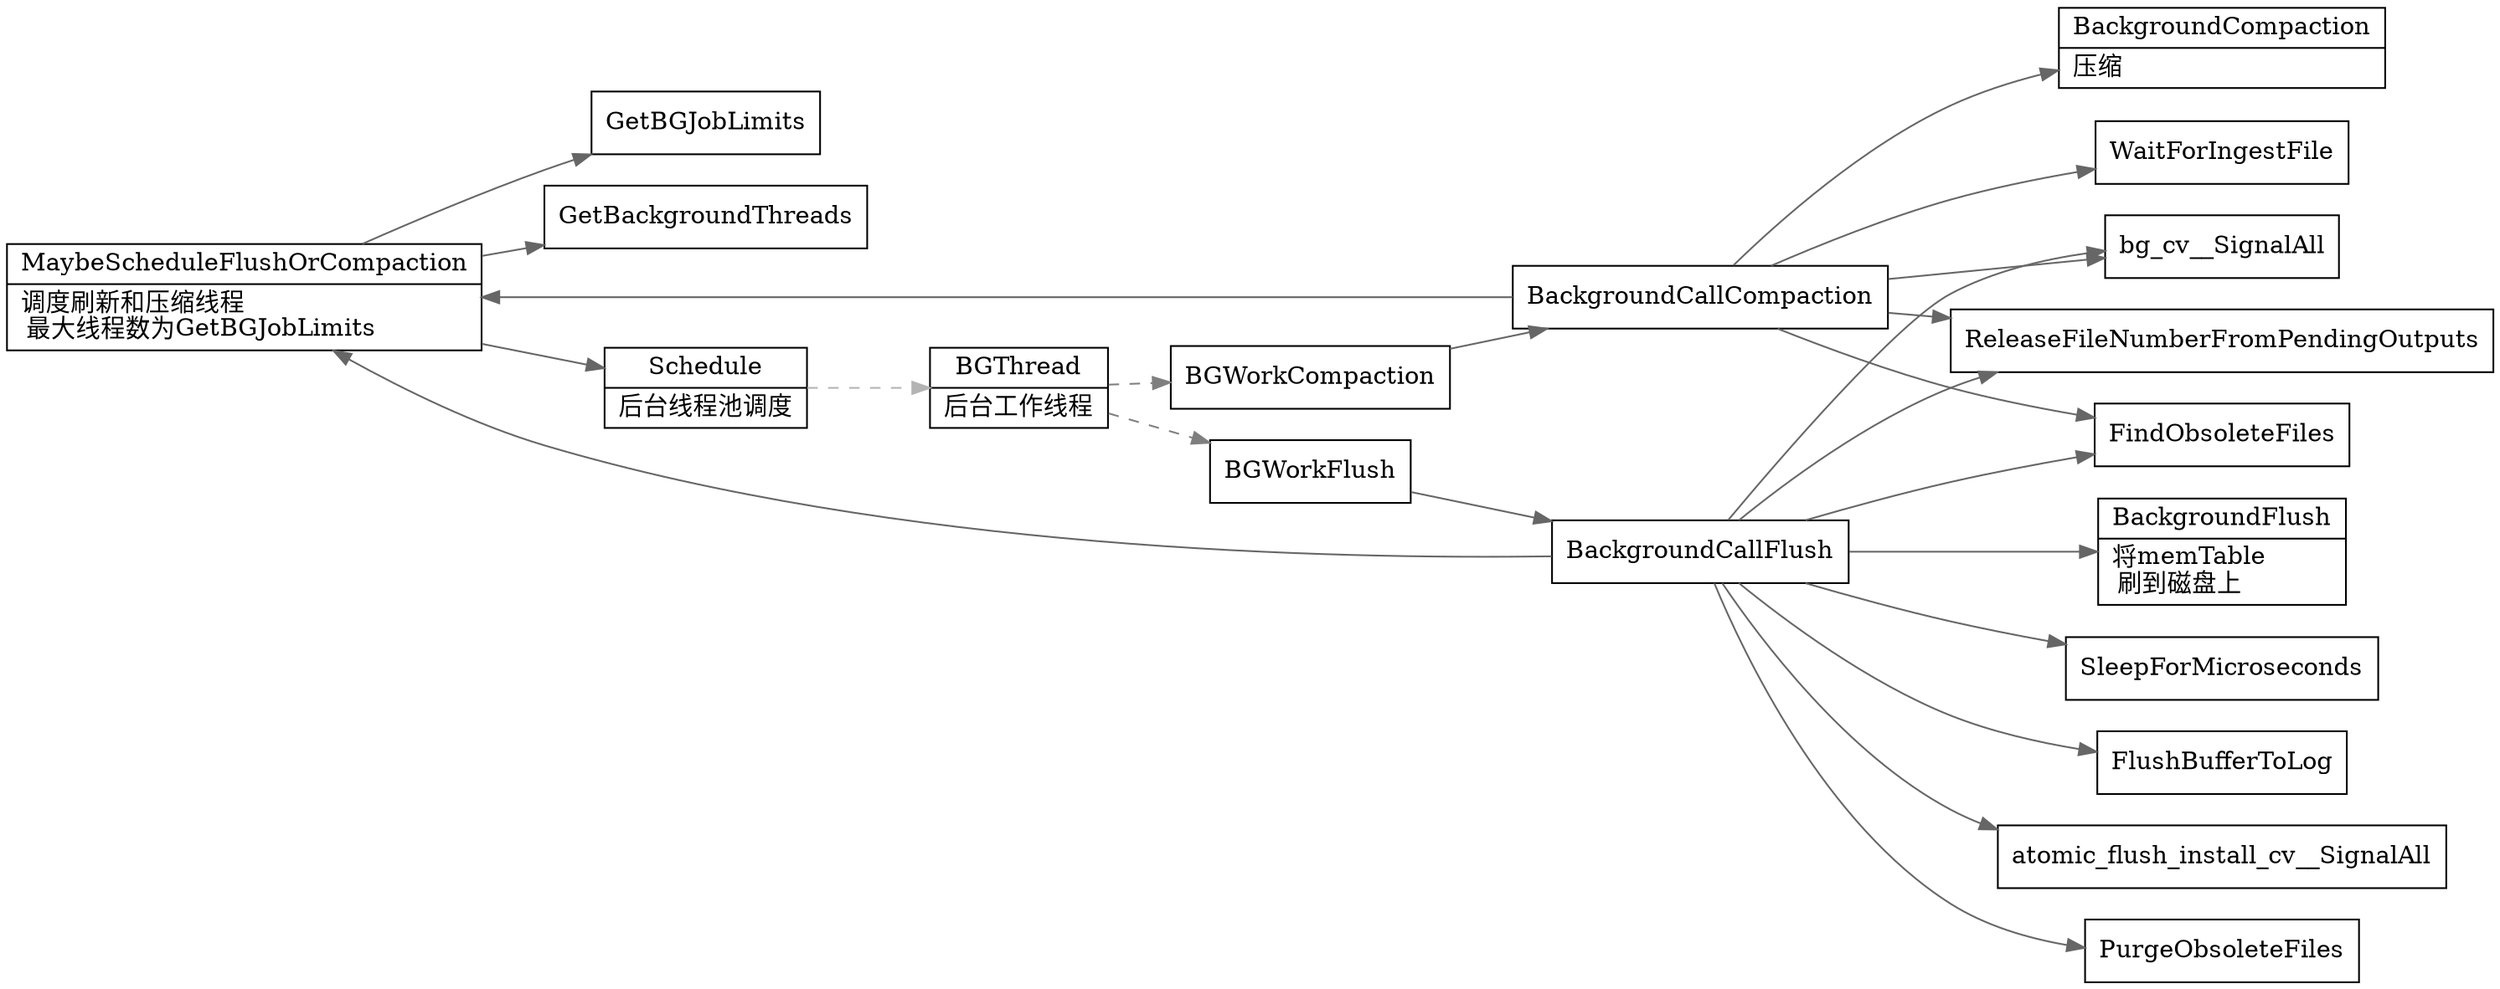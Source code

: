 digraph MaybeScheduleFlushOrCompaction {
  node[shape=box];
  edge[color=gray40];
  newrank=true;
  rankdir=LR;
  MaybeScheduleFlushOrCompaction[shape="record";
    label="{{
      MaybeScheduleFlushOrCompaction|
      调度刷新和压缩线程\l
      最大线程数为GetBGJobLimits\l
    }}";
  ];
  MaybeScheduleFlushOrCompaction -> {
    GetBGJobLimits;
    GetBackgroundThreads;
    Schedule;
  }
  Schedule[shape="record";
    label="{{
      Schedule|
      后台线程池调度
    }}";
  ];
  BGThread[shape="record";
    label="{{
      BGThread|
      后台工作线程
    }}";
  ];
  Schedule -> BGThread[style=dashed;color=gray70];

  BGThread -> {
    BGWorkFlush;
    BGWorkCompaction;
  }[style=dashed;color=gray50];

  BGWorkFlush -> {
    BackgroundCallFlush;
  }

  BackgroundCallFlush -> {
    BackgroundFlush;
    bg_cv__SignalAll;
    SleepForMicroseconds;
    ReleaseFileNumberFromPendingOutputs;
    FindObsoleteFiles;
    FlushBufferToLog;
    MaybeScheduleFlushOrCompaction;
    atomic_flush_install_cv__SignalAll;
    PurgeObsoleteFiles;
  }

  BackgroundFlush[shape="record";
    label="{{
      BackgroundFlush|
      将memTable\l 
      刷到磁盘上\l
    }}";
  ];
  BackgroundCompaction[shape="record";
    label="{{
      BackgroundCompaction|
      压缩\l
    }}";
  ];


  BGWorkCompaction -> {
    BackgroundCallCompaction;
  }
  BackgroundCallCompaction -> {
    WaitForIngestFile;
    BackgroundCompaction;
    FindObsoleteFiles;
    ReleaseFileNumberFromPendingOutputs;
    MaybeScheduleFlushOrCompaction;
    bg_cv__SignalAll;
  }

}
